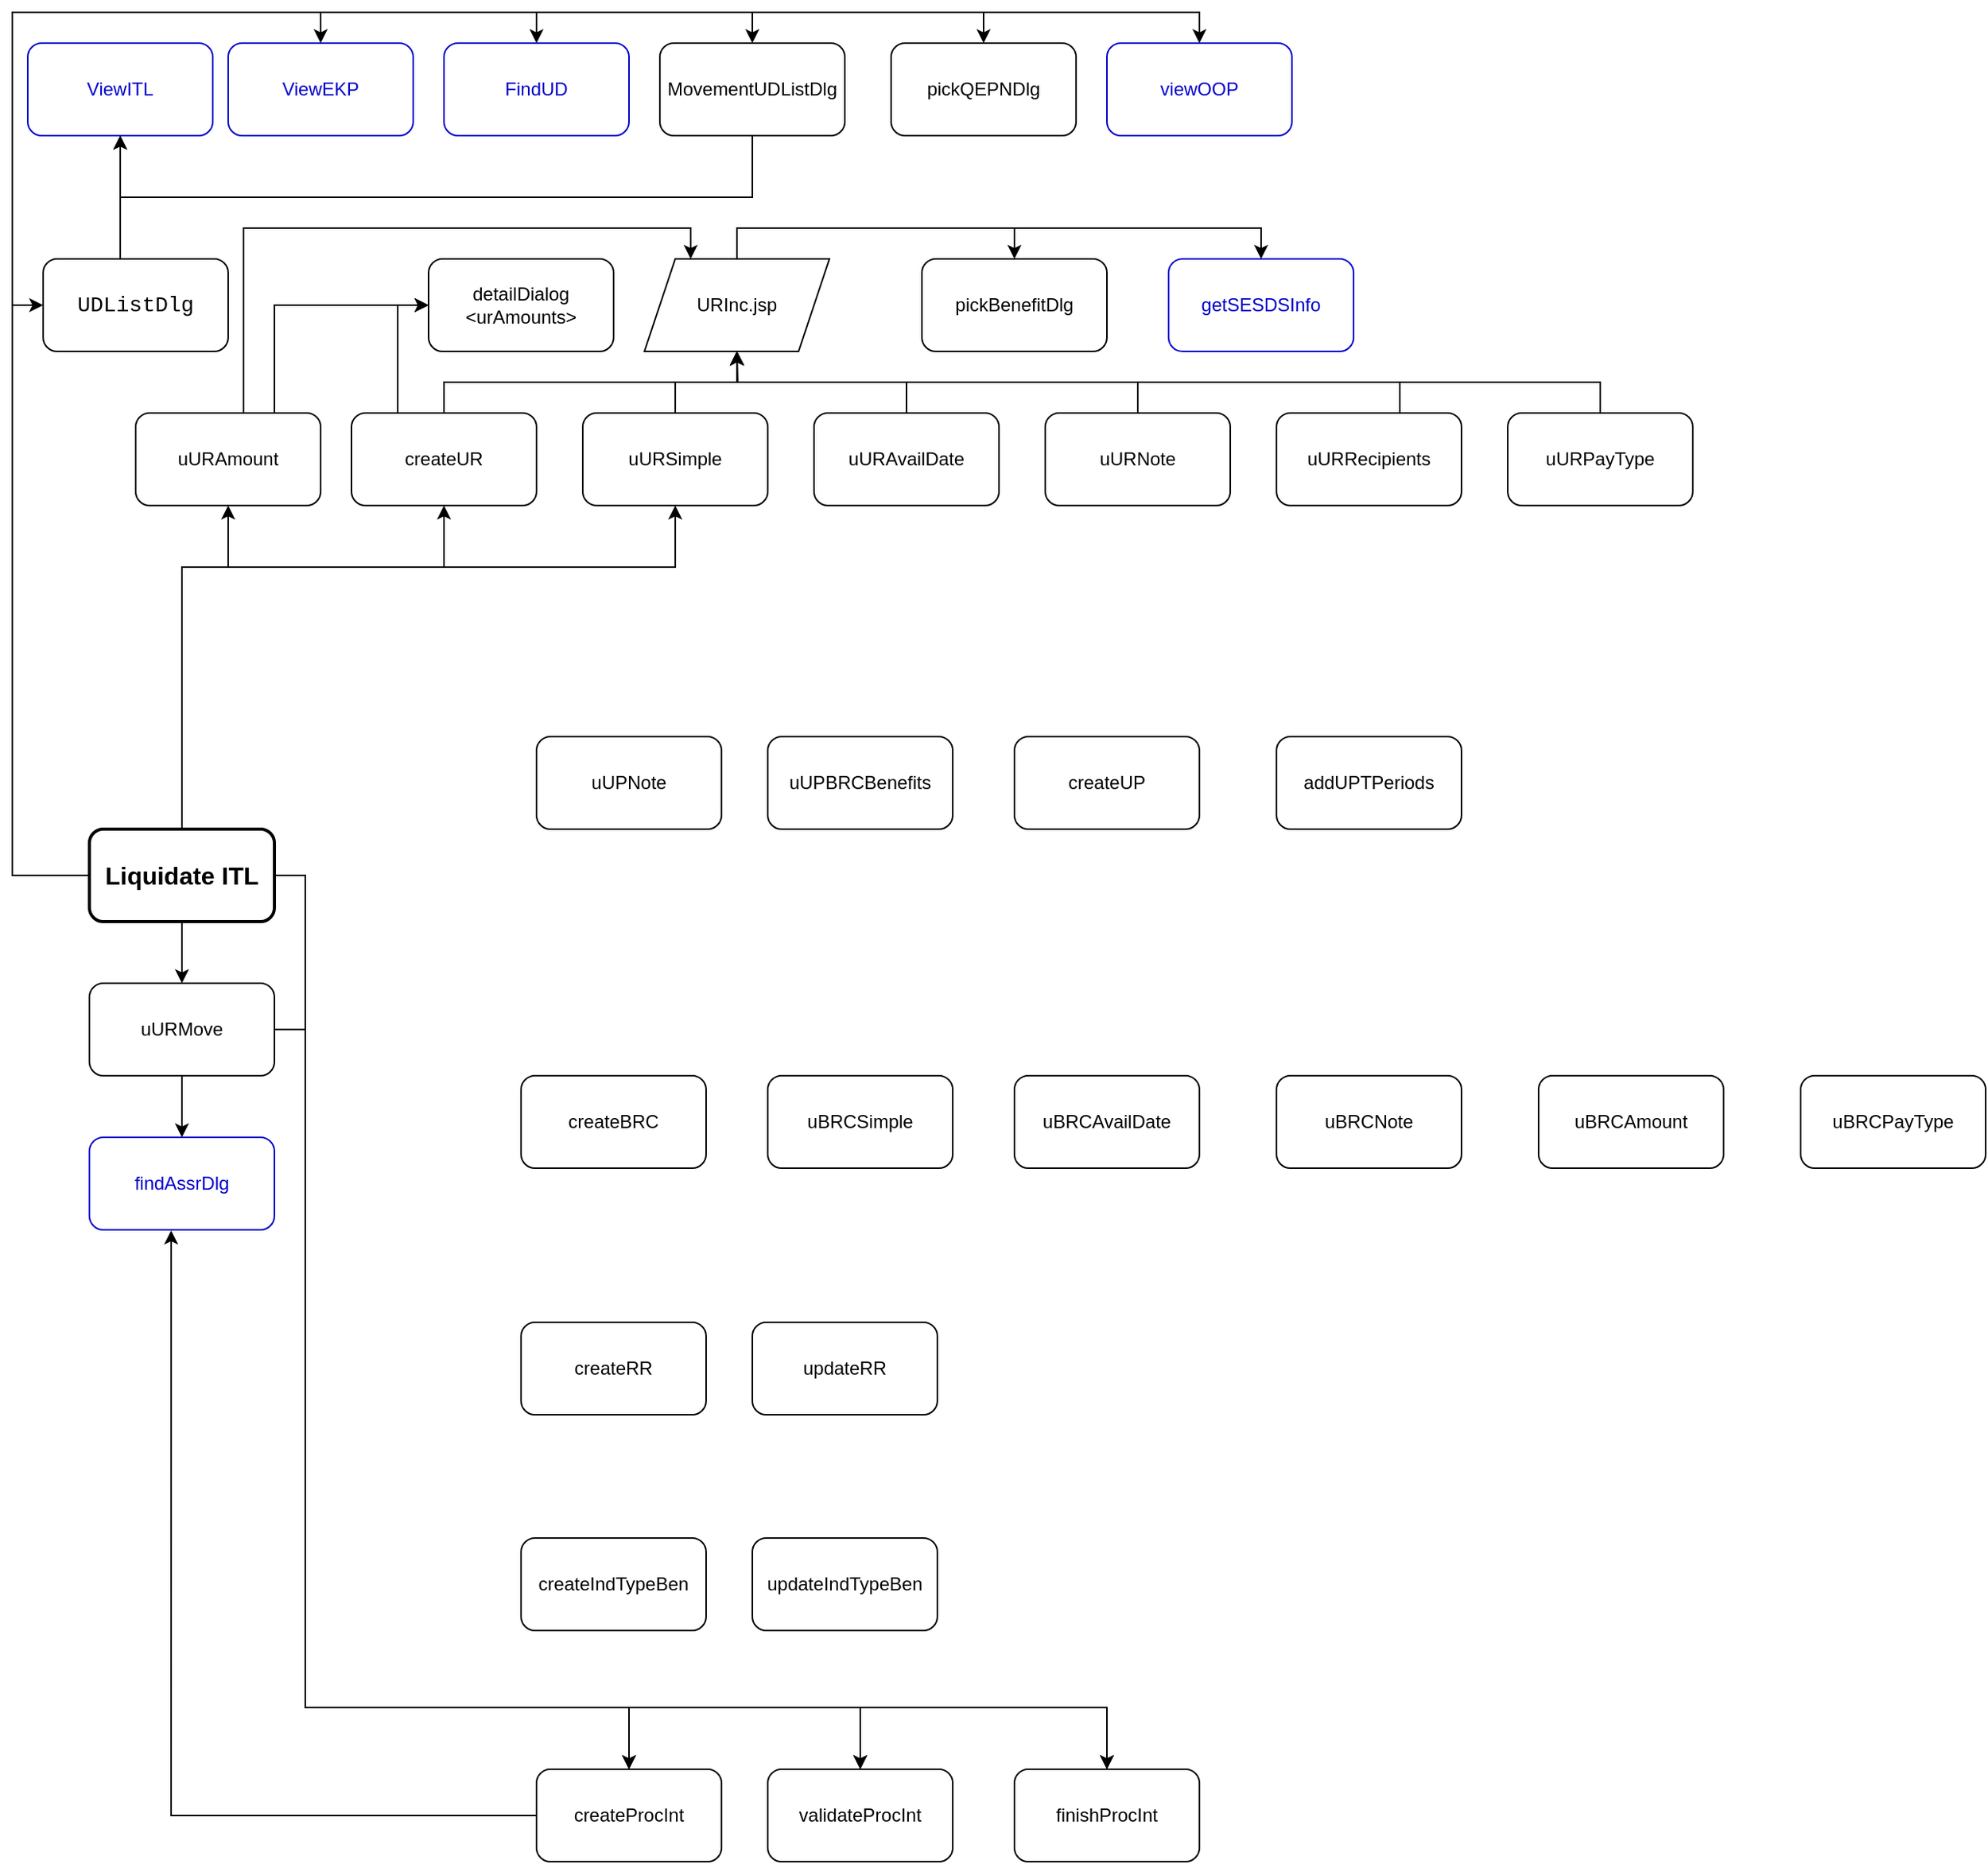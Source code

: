 <mxfile version="20.7.4" type="github">
  <diagram name="Page-1" id="ff44883e-f642-bcb2-894b-16b3d25a3f0b">
    <mxGraphModel dx="1687" dy="899" grid="1" gridSize="10" guides="1" tooltips="1" connect="1" arrows="1" fold="1" page="1" pageScale="1.5" pageWidth="1169" pageHeight="827" background="none" math="0" shadow="0">
      <root>
        <mxCell id="0" style=";html=1;" />
        <mxCell id="1" style=";html=1;" parent="0" />
        <mxCell id="CPEBWeiOF8M4rC8Qsgtd-8" style="edgeStyle=orthogonalEdgeStyle;rounded=0;orthogonalLoop=1;jettySize=auto;html=1;exitX=0;exitY=0.5;exitDx=0;exitDy=0;entryX=1;entryY=0.5;entryDx=0;entryDy=0;fontColor=#000000;" edge="1" parent="1" source="CPEBWeiOF8M4rC8Qsgtd-1" target="CPEBWeiOF8M4rC8Qsgtd-2">
          <mxGeometry relative="1" as="geometry">
            <Array as="points">
              <mxPoint x="10" y="580" />
              <mxPoint x="10" y="210" />
            </Array>
          </mxGeometry>
        </mxCell>
        <mxCell id="CPEBWeiOF8M4rC8Qsgtd-46" style="edgeStyle=orthogonalEdgeStyle;rounded=0;orthogonalLoop=1;jettySize=auto;html=1;entryX=0.5;entryY=0;entryDx=0;entryDy=0;fontColor=#000000;" edge="1" parent="1" source="CPEBWeiOF8M4rC8Qsgtd-1" target="CPEBWeiOF8M4rC8Qsgtd-6">
          <mxGeometry relative="1" as="geometry">
            <Array as="points">
              <mxPoint x="10" y="580" />
              <mxPoint x="10" y="20" />
              <mxPoint x="210" y="20" />
            </Array>
          </mxGeometry>
        </mxCell>
        <mxCell id="CPEBWeiOF8M4rC8Qsgtd-47" style="edgeStyle=orthogonalEdgeStyle;rounded=0;orthogonalLoop=1;jettySize=auto;html=1;entryX=0.5;entryY=0;entryDx=0;entryDy=0;fontColor=#000000;exitX=0;exitY=0.5;exitDx=0;exitDy=0;" edge="1" parent="1" source="CPEBWeiOF8M4rC8Qsgtd-1" target="CPEBWeiOF8M4rC8Qsgtd-4">
          <mxGeometry relative="1" as="geometry">
            <Array as="points">
              <mxPoint x="10" y="580" />
              <mxPoint x="10" y="20" />
              <mxPoint x="350" y="20" />
            </Array>
          </mxGeometry>
        </mxCell>
        <mxCell id="CPEBWeiOF8M4rC8Qsgtd-53" style="edgeStyle=orthogonalEdgeStyle;rounded=0;orthogonalLoop=1;jettySize=auto;html=1;entryX=0.5;entryY=0;entryDx=0;entryDy=0;fontColor=#000000;" edge="1" parent="1" source="CPEBWeiOF8M4rC8Qsgtd-1" target="CPEBWeiOF8M4rC8Qsgtd-5">
          <mxGeometry relative="1" as="geometry">
            <Array as="points">
              <mxPoint x="10" y="580" />
              <mxPoint x="10" y="20" />
              <mxPoint x="490" y="20" />
            </Array>
          </mxGeometry>
        </mxCell>
        <mxCell id="CPEBWeiOF8M4rC8Qsgtd-54" style="edgeStyle=orthogonalEdgeStyle;rounded=0;orthogonalLoop=1;jettySize=auto;html=1;entryX=0.5;entryY=0;entryDx=0;entryDy=0;fontColor=#000000;" edge="1" parent="1" source="CPEBWeiOF8M4rC8Qsgtd-1" target="CPEBWeiOF8M4rC8Qsgtd-11">
          <mxGeometry relative="1" as="geometry">
            <Array as="points">
              <mxPoint x="10" y="580" />
              <mxPoint x="10" y="20" />
              <mxPoint x="640" y="20" />
            </Array>
          </mxGeometry>
        </mxCell>
        <mxCell id="CPEBWeiOF8M4rC8Qsgtd-55" style="edgeStyle=orthogonalEdgeStyle;rounded=0;orthogonalLoop=1;jettySize=auto;html=1;entryX=0.5;entryY=0;entryDx=0;entryDy=0;fontColor=#0000CC;" edge="1" parent="1" source="CPEBWeiOF8M4rC8Qsgtd-1" target="CPEBWeiOF8M4rC8Qsgtd-13">
          <mxGeometry relative="1" as="geometry">
            <Array as="points">
              <mxPoint x="10" y="580" />
              <mxPoint x="10" y="20" />
              <mxPoint x="780" y="20" />
            </Array>
          </mxGeometry>
        </mxCell>
        <mxCell id="CPEBWeiOF8M4rC8Qsgtd-65" style="edgeStyle=orthogonalEdgeStyle;rounded=0;orthogonalLoop=1;jettySize=auto;html=1;entryX=0.5;entryY=1;entryDx=0;entryDy=0;fontColor=#0000CC;" edge="1" parent="1" source="CPEBWeiOF8M4rC8Qsgtd-1" target="CPEBWeiOF8M4rC8Qsgtd-14">
          <mxGeometry relative="1" as="geometry">
            <Array as="points">
              <mxPoint x="120" y="380" />
              <mxPoint x="290" y="380" />
            </Array>
          </mxGeometry>
        </mxCell>
        <mxCell id="CPEBWeiOF8M4rC8Qsgtd-66" style="edgeStyle=orthogonalEdgeStyle;rounded=0;orthogonalLoop=1;jettySize=auto;html=1;entryX=0.5;entryY=1;entryDx=0;entryDy=0;fontColor=#0000CC;" edge="1" parent="1" source="CPEBWeiOF8M4rC8Qsgtd-1" target="CPEBWeiOF8M4rC8Qsgtd-20">
          <mxGeometry relative="1" as="geometry">
            <Array as="points">
              <mxPoint x="120" y="380" />
              <mxPoint x="440" y="380" />
            </Array>
          </mxGeometry>
        </mxCell>
        <mxCell id="CPEBWeiOF8M4rC8Qsgtd-74" style="edgeStyle=orthogonalEdgeStyle;rounded=0;orthogonalLoop=1;jettySize=auto;html=1;fontColor=#0000CC;" edge="1" parent="1" source="CPEBWeiOF8M4rC8Qsgtd-1" target="CPEBWeiOF8M4rC8Qsgtd-23">
          <mxGeometry relative="1" as="geometry" />
        </mxCell>
        <mxCell id="CPEBWeiOF8M4rC8Qsgtd-79" style="edgeStyle=orthogonalEdgeStyle;rounded=0;orthogonalLoop=1;jettySize=auto;html=1;entryX=0.5;entryY=0;entryDx=0;entryDy=0;fontColor=#0000CC;" edge="1" parent="1" source="CPEBWeiOF8M4rC8Qsgtd-1" target="CPEBWeiOF8M4rC8Qsgtd-36">
          <mxGeometry relative="1" as="geometry">
            <Array as="points">
              <mxPoint x="200" y="580" />
              <mxPoint x="200" y="1120" />
              <mxPoint x="410" y="1120" />
            </Array>
          </mxGeometry>
        </mxCell>
        <mxCell id="CPEBWeiOF8M4rC8Qsgtd-80" style="edgeStyle=orthogonalEdgeStyle;rounded=0;orthogonalLoop=1;jettySize=auto;html=1;entryX=0.5;entryY=0;entryDx=0;entryDy=0;fontColor=#0000CC;" edge="1" parent="1" source="CPEBWeiOF8M4rC8Qsgtd-1" target="CPEBWeiOF8M4rC8Qsgtd-37">
          <mxGeometry relative="1" as="geometry">
            <Array as="points">
              <mxPoint x="200" y="580" />
              <mxPoint x="200" y="1120" />
              <mxPoint x="560" y="1120" />
            </Array>
          </mxGeometry>
        </mxCell>
        <mxCell id="CPEBWeiOF8M4rC8Qsgtd-81" style="edgeStyle=orthogonalEdgeStyle;rounded=0;orthogonalLoop=1;jettySize=auto;html=1;entryX=0.5;entryY=0;entryDx=0;entryDy=0;fontColor=#0000CC;" edge="1" parent="1" source="CPEBWeiOF8M4rC8Qsgtd-1" target="CPEBWeiOF8M4rC8Qsgtd-38">
          <mxGeometry relative="1" as="geometry">
            <Array as="points">
              <mxPoint x="200" y="580" />
              <mxPoint x="200" y="1120" />
              <mxPoint x="720" y="1120" />
            </Array>
          </mxGeometry>
        </mxCell>
        <mxCell id="CPEBWeiOF8M4rC8Qsgtd-82" style="edgeStyle=orthogonalEdgeStyle;rounded=0;orthogonalLoop=1;jettySize=auto;html=1;entryX=0.5;entryY=1;entryDx=0;entryDy=0;fontSize=16;fontColor=#0000CC;" edge="1" parent="1" source="CPEBWeiOF8M4rC8Qsgtd-1" target="CPEBWeiOF8M4rC8Qsgtd-24">
          <mxGeometry relative="1" as="geometry">
            <Array as="points">
              <mxPoint x="120" y="380" />
              <mxPoint x="150" y="380" />
            </Array>
          </mxGeometry>
        </mxCell>
        <mxCell id="CPEBWeiOF8M4rC8Qsgtd-1" value="Liquidate ITL" style="rounded=1;whiteSpace=wrap;html=1;fontStyle=1;fontSize=16;strokeWidth=2;" vertex="1" parent="1">
          <mxGeometry x="60" y="550" width="120" height="60" as="geometry" />
        </mxCell>
        <mxCell id="CPEBWeiOF8M4rC8Qsgtd-51" style="edgeStyle=orthogonalEdgeStyle;rounded=0;orthogonalLoop=1;jettySize=auto;html=1;entryX=0.5;entryY=1;entryDx=0;entryDy=0;fontColor=#000000;" edge="1" parent="1" source="CPEBWeiOF8M4rC8Qsgtd-2" target="CPEBWeiOF8M4rC8Qsgtd-39">
          <mxGeometry relative="1" as="geometry">
            <Array as="points">
              <mxPoint x="80" y="160" />
              <mxPoint x="80" y="160" />
            </Array>
          </mxGeometry>
        </mxCell>
        <mxCell id="CPEBWeiOF8M4rC8Qsgtd-2" value="&lt;font face=&quot;Consolas, Courier New, monospace&quot;&gt;&lt;span style=&quot;font-size: 14px;&quot;&gt;UDListDlg&lt;/span&gt;&lt;/font&gt;" style="rounded=1;whiteSpace=wrap;html=1;direction=west;" vertex="1" parent="1">
          <mxGeometry x="30" y="180" width="120" height="60" as="geometry" />
        </mxCell>
        <mxCell id="CPEBWeiOF8M4rC8Qsgtd-4" value="FindUD" style="rounded=1;whiteSpace=wrap;html=1;fontColor=#0000CC;strokeColor=#0000CC;" vertex="1" parent="1">
          <mxGeometry x="290" y="40" width="120" height="60" as="geometry" />
        </mxCell>
        <mxCell id="CPEBWeiOF8M4rC8Qsgtd-52" style="edgeStyle=orthogonalEdgeStyle;rounded=0;orthogonalLoop=1;jettySize=auto;html=1;fontColor=#000000;" edge="1" parent="1" source="CPEBWeiOF8M4rC8Qsgtd-5">
          <mxGeometry relative="1" as="geometry">
            <mxPoint x="80" y="100" as="targetPoint" />
            <Array as="points">
              <mxPoint x="490" y="140" />
              <mxPoint x="80" y="140" />
            </Array>
          </mxGeometry>
        </mxCell>
        <mxCell id="CPEBWeiOF8M4rC8Qsgtd-5" value="MovementUDListDlg" style="rounded=1;whiteSpace=wrap;html=1;fontColor=#000000;" vertex="1" parent="1">
          <mxGeometry x="430" y="40" width="120" height="60" as="geometry" />
        </mxCell>
        <mxCell id="CPEBWeiOF8M4rC8Qsgtd-6" value="ViewEKP" style="rounded=1;whiteSpace=wrap;html=1;fontColor=#0000CC;strokeColor=#0000CC;" vertex="1" parent="1">
          <mxGeometry x="150" y="40" width="120" height="60" as="geometry" />
        </mxCell>
        <mxCell id="CPEBWeiOF8M4rC8Qsgtd-11" value="pickQEPNDlg" style="rounded=1;whiteSpace=wrap;html=1;fontColor=#000000;" vertex="1" parent="1">
          <mxGeometry x="580" y="40" width="120" height="60" as="geometry" />
        </mxCell>
        <mxCell id="CPEBWeiOF8M4rC8Qsgtd-13" value="viewOOP" style="rounded=1;whiteSpace=wrap;html=1;fontColor=#0000CC;strokeColor=#0000CC;" vertex="1" parent="1">
          <mxGeometry x="720" y="40" width="120" height="60" as="geometry" />
        </mxCell>
        <mxCell id="CPEBWeiOF8M4rC8Qsgtd-60" style="edgeStyle=orthogonalEdgeStyle;rounded=0;orthogonalLoop=1;jettySize=auto;html=1;exitX=0.5;exitY=0;exitDx=0;exitDy=0;entryX=0.5;entryY=1;entryDx=0;entryDy=0;fontColor=#000000;" edge="1" parent="1" source="CPEBWeiOF8M4rC8Qsgtd-14" target="CPEBWeiOF8M4rC8Qsgtd-58">
          <mxGeometry relative="1" as="geometry" />
        </mxCell>
        <mxCell id="CPEBWeiOF8M4rC8Qsgtd-87" style="edgeStyle=orthogonalEdgeStyle;rounded=0;orthogonalLoop=1;jettySize=auto;html=1;exitX=0.25;exitY=0;exitDx=0;exitDy=0;entryX=0;entryY=0.5;entryDx=0;entryDy=0;fontSize=16;fontColor=#0000CC;" edge="1" parent="1" source="CPEBWeiOF8M4rC8Qsgtd-14" target="CPEBWeiOF8M4rC8Qsgtd-57">
          <mxGeometry relative="1" as="geometry" />
        </mxCell>
        <mxCell id="CPEBWeiOF8M4rC8Qsgtd-14" value="createUR" style="rounded=1;whiteSpace=wrap;html=1;fontColor=#000000;" vertex="1" parent="1">
          <mxGeometry x="230" y="280" width="120" height="60" as="geometry" />
        </mxCell>
        <mxCell id="CPEBWeiOF8M4rC8Qsgtd-15" value="createBRC" style="rounded=1;whiteSpace=wrap;html=1;fontColor=#000000;" vertex="1" parent="1">
          <mxGeometry x="340" y="710" width="120" height="60" as="geometry" />
        </mxCell>
        <mxCell id="CPEBWeiOF8M4rC8Qsgtd-16" value="createRR" style="rounded=1;whiteSpace=wrap;html=1;fontColor=#000000;" vertex="1" parent="1">
          <mxGeometry x="340" y="870" width="120" height="60" as="geometry" />
        </mxCell>
        <mxCell id="CPEBWeiOF8M4rC8Qsgtd-17" value="updateRR" style="rounded=1;whiteSpace=wrap;html=1;fontColor=#000000;" vertex="1" parent="1">
          <mxGeometry x="490" y="870" width="120" height="60" as="geometry" />
        </mxCell>
        <mxCell id="CPEBWeiOF8M4rC8Qsgtd-18" value="createIndTypeBen" style="rounded=1;whiteSpace=wrap;html=1;fontColor=#000000;" vertex="1" parent="1">
          <mxGeometry x="340" y="1010" width="120" height="60" as="geometry" />
        </mxCell>
        <mxCell id="CPEBWeiOF8M4rC8Qsgtd-19" value="updateIndTypeBen" style="rounded=1;whiteSpace=wrap;html=1;fontColor=#000000;" vertex="1" parent="1">
          <mxGeometry x="490" y="1010" width="120" height="60" as="geometry" />
        </mxCell>
        <mxCell id="CPEBWeiOF8M4rC8Qsgtd-67" style="edgeStyle=orthogonalEdgeStyle;rounded=0;orthogonalLoop=1;jettySize=auto;html=1;exitX=0.5;exitY=0;exitDx=0;exitDy=0;fontColor=#0000CC;" edge="1" parent="1" source="CPEBWeiOF8M4rC8Qsgtd-20">
          <mxGeometry relative="1" as="geometry">
            <mxPoint x="480" y="240" as="targetPoint" />
          </mxGeometry>
        </mxCell>
        <mxCell id="CPEBWeiOF8M4rC8Qsgtd-20" value="uURSimple" style="rounded=1;whiteSpace=wrap;html=1;fontColor=#000000;" vertex="1" parent="1">
          <mxGeometry x="380" y="280" width="120" height="60" as="geometry" />
        </mxCell>
        <mxCell id="CPEBWeiOF8M4rC8Qsgtd-69" style="edgeStyle=orthogonalEdgeStyle;rounded=0;orthogonalLoop=1;jettySize=auto;html=1;entryX=0.5;entryY=1;entryDx=0;entryDy=0;fontColor=#0000CC;" edge="1" parent="1" source="CPEBWeiOF8M4rC8Qsgtd-21" target="CPEBWeiOF8M4rC8Qsgtd-58">
          <mxGeometry relative="1" as="geometry" />
        </mxCell>
        <mxCell id="CPEBWeiOF8M4rC8Qsgtd-21" value="uURAvailDate" style="rounded=1;whiteSpace=wrap;html=1;fontColor=#000000;" vertex="1" parent="1">
          <mxGeometry x="530" y="280" width="120" height="60" as="geometry" />
        </mxCell>
        <mxCell id="CPEBWeiOF8M4rC8Qsgtd-70" style="edgeStyle=orthogonalEdgeStyle;rounded=0;orthogonalLoop=1;jettySize=auto;html=1;entryX=0.5;entryY=1;entryDx=0;entryDy=0;fontColor=#0000CC;" edge="1" parent="1" source="CPEBWeiOF8M4rC8Qsgtd-22" target="CPEBWeiOF8M4rC8Qsgtd-58">
          <mxGeometry relative="1" as="geometry">
            <Array as="points">
              <mxPoint x="740" y="260" />
              <mxPoint x="480" y="260" />
            </Array>
          </mxGeometry>
        </mxCell>
        <mxCell id="CPEBWeiOF8M4rC8Qsgtd-22" value="uURNote" style="rounded=1;whiteSpace=wrap;html=1;fontColor=#000000;" vertex="1" parent="1">
          <mxGeometry x="680" y="280" width="120" height="60" as="geometry" />
        </mxCell>
        <mxCell id="CPEBWeiOF8M4rC8Qsgtd-75" style="edgeStyle=orthogonalEdgeStyle;rounded=0;orthogonalLoop=1;jettySize=auto;html=1;entryX=0.5;entryY=0;entryDx=0;entryDy=0;fontColor=#0000CC;" edge="1" parent="1" source="CPEBWeiOF8M4rC8Qsgtd-23" target="CPEBWeiOF8M4rC8Qsgtd-72">
          <mxGeometry relative="1" as="geometry" />
        </mxCell>
        <mxCell id="CPEBWeiOF8M4rC8Qsgtd-76" style="edgeStyle=orthogonalEdgeStyle;rounded=0;orthogonalLoop=1;jettySize=auto;html=1;entryX=0.5;entryY=0;entryDx=0;entryDy=0;fontColor=#0000CC;" edge="1" parent="1" source="CPEBWeiOF8M4rC8Qsgtd-23" target="CPEBWeiOF8M4rC8Qsgtd-36">
          <mxGeometry relative="1" as="geometry">
            <Array as="points">
              <mxPoint x="200" y="680" />
              <mxPoint x="200" y="1120" />
              <mxPoint x="410" y="1120" />
            </Array>
          </mxGeometry>
        </mxCell>
        <mxCell id="CPEBWeiOF8M4rC8Qsgtd-77" style="edgeStyle=orthogonalEdgeStyle;rounded=0;orthogonalLoop=1;jettySize=auto;html=1;entryX=0.5;entryY=0;entryDx=0;entryDy=0;fontColor=#0000CC;" edge="1" parent="1" source="CPEBWeiOF8M4rC8Qsgtd-23" target="CPEBWeiOF8M4rC8Qsgtd-37">
          <mxGeometry relative="1" as="geometry">
            <Array as="points">
              <mxPoint x="200" y="680" />
              <mxPoint x="200" y="1120" />
              <mxPoint x="560" y="1120" />
            </Array>
          </mxGeometry>
        </mxCell>
        <mxCell id="CPEBWeiOF8M4rC8Qsgtd-78" style="edgeStyle=orthogonalEdgeStyle;rounded=0;orthogonalLoop=1;jettySize=auto;html=1;entryX=0.5;entryY=0;entryDx=0;entryDy=0;fontColor=#0000CC;" edge="1" parent="1" source="CPEBWeiOF8M4rC8Qsgtd-23" target="CPEBWeiOF8M4rC8Qsgtd-38">
          <mxGeometry relative="1" as="geometry">
            <Array as="points">
              <mxPoint x="200" y="680" />
              <mxPoint x="200" y="1120" />
              <mxPoint x="720" y="1120" />
            </Array>
          </mxGeometry>
        </mxCell>
        <mxCell id="CPEBWeiOF8M4rC8Qsgtd-23" value="uURMove" style="rounded=1;whiteSpace=wrap;html=1;fontColor=#000000;" vertex="1" parent="1">
          <mxGeometry x="60" y="650" width="120" height="60" as="geometry" />
        </mxCell>
        <mxCell id="CPEBWeiOF8M4rC8Qsgtd-84" style="edgeStyle=orthogonalEdgeStyle;rounded=0;orthogonalLoop=1;jettySize=auto;html=1;entryX=0;entryY=0.5;entryDx=0;entryDy=0;fontSize=16;fontColor=#0000CC;exitX=0.75;exitY=0;exitDx=0;exitDy=0;" edge="1" parent="1" source="CPEBWeiOF8M4rC8Qsgtd-24" target="CPEBWeiOF8M4rC8Qsgtd-57">
          <mxGeometry relative="1" as="geometry" />
        </mxCell>
        <mxCell id="CPEBWeiOF8M4rC8Qsgtd-88" style="edgeStyle=orthogonalEdgeStyle;rounded=0;orthogonalLoop=1;jettySize=auto;html=1;entryX=0.25;entryY=0;entryDx=0;entryDy=0;fontSize=16;fontColor=#0000CC;exitX=0.5;exitY=0;exitDx=0;exitDy=0;" edge="1" parent="1" source="CPEBWeiOF8M4rC8Qsgtd-24" target="CPEBWeiOF8M4rC8Qsgtd-58">
          <mxGeometry relative="1" as="geometry">
            <Array as="points">
              <mxPoint x="160" y="280" />
              <mxPoint x="160" y="160" />
              <mxPoint x="450" y="160" />
            </Array>
          </mxGeometry>
        </mxCell>
        <mxCell id="CPEBWeiOF8M4rC8Qsgtd-24" value="uURAmount" style="rounded=1;whiteSpace=wrap;html=1;fontColor=#000000;" vertex="1" parent="1">
          <mxGeometry x="90" y="280" width="120" height="60" as="geometry" />
        </mxCell>
        <mxCell id="CPEBWeiOF8M4rC8Qsgtd-89" style="edgeStyle=orthogonalEdgeStyle;rounded=0;orthogonalLoop=1;jettySize=auto;html=1;entryX=0.5;entryY=1;entryDx=0;entryDy=0;fontSize=16;fontColor=#0000CC;" edge="1" parent="1" source="CPEBWeiOF8M4rC8Qsgtd-25" target="CPEBWeiOF8M4rC8Qsgtd-58">
          <mxGeometry relative="1" as="geometry">
            <Array as="points">
              <mxPoint x="910" y="260" />
              <mxPoint x="480" y="260" />
            </Array>
          </mxGeometry>
        </mxCell>
        <mxCell id="CPEBWeiOF8M4rC8Qsgtd-25" value="uURRecipients" style="rounded=1;whiteSpace=wrap;html=1;fontColor=#000000;" vertex="1" parent="1">
          <mxGeometry x="830" y="280" width="120" height="60" as="geometry" />
        </mxCell>
        <mxCell id="CPEBWeiOF8M4rC8Qsgtd-91" style="edgeStyle=orthogonalEdgeStyle;rounded=0;orthogonalLoop=1;jettySize=auto;html=1;entryX=0.5;entryY=1;entryDx=0;entryDy=0;fontSize=16;fontColor=#0000CC;" edge="1" parent="1" source="CPEBWeiOF8M4rC8Qsgtd-26" target="CPEBWeiOF8M4rC8Qsgtd-58">
          <mxGeometry relative="1" as="geometry">
            <Array as="points">
              <mxPoint x="1040" y="260" />
              <mxPoint x="480" y="260" />
            </Array>
          </mxGeometry>
        </mxCell>
        <mxCell id="CPEBWeiOF8M4rC8Qsgtd-26" value="uURPayType" style="rounded=1;whiteSpace=wrap;html=1;fontColor=#000000;" vertex="1" parent="1">
          <mxGeometry x="980" y="280" width="120" height="60" as="geometry" />
        </mxCell>
        <mxCell id="CPEBWeiOF8M4rC8Qsgtd-27" value="uUPNote" style="rounded=1;whiteSpace=wrap;html=1;fontColor=#000000;" vertex="1" parent="1">
          <mxGeometry x="350" y="490" width="120" height="60" as="geometry" />
        </mxCell>
        <mxCell id="CPEBWeiOF8M4rC8Qsgtd-28" value="uUPBRCBenefits" style="rounded=1;whiteSpace=wrap;html=1;fontColor=#000000;" vertex="1" parent="1">
          <mxGeometry x="500" y="490" width="120" height="60" as="geometry" />
        </mxCell>
        <mxCell id="CPEBWeiOF8M4rC8Qsgtd-29" value="createUP" style="rounded=1;whiteSpace=wrap;html=1;fontColor=#000000;" vertex="1" parent="1">
          <mxGeometry x="660" y="490" width="120" height="60" as="geometry" />
        </mxCell>
        <mxCell id="CPEBWeiOF8M4rC8Qsgtd-30" value="addUPTPeriods" style="rounded=1;whiteSpace=wrap;html=1;fontColor=#000000;" vertex="1" parent="1">
          <mxGeometry x="830" y="490" width="120" height="60" as="geometry" />
        </mxCell>
        <mxCell id="CPEBWeiOF8M4rC8Qsgtd-31" value="uBRCSimple" style="rounded=1;whiteSpace=wrap;html=1;fontColor=#000000;" vertex="1" parent="1">
          <mxGeometry x="500" y="710" width="120" height="60" as="geometry" />
        </mxCell>
        <mxCell id="CPEBWeiOF8M4rC8Qsgtd-32" value="uBRCAvailDate" style="rounded=1;whiteSpace=wrap;html=1;fontColor=#000000;" vertex="1" parent="1">
          <mxGeometry x="660" y="710" width="120" height="60" as="geometry" />
        </mxCell>
        <mxCell id="CPEBWeiOF8M4rC8Qsgtd-33" value="uBRCNote" style="rounded=1;whiteSpace=wrap;html=1;fontColor=#000000;" vertex="1" parent="1">
          <mxGeometry x="830" y="710" width="120" height="60" as="geometry" />
        </mxCell>
        <mxCell id="CPEBWeiOF8M4rC8Qsgtd-34" value="uBRCAmount" style="rounded=1;whiteSpace=wrap;html=1;fontColor=#000000;" vertex="1" parent="1">
          <mxGeometry x="1000" y="710" width="120" height="60" as="geometry" />
        </mxCell>
        <mxCell id="CPEBWeiOF8M4rC8Qsgtd-35" value="uBRCPayType" style="rounded=1;whiteSpace=wrap;html=1;fontColor=#000000;" vertex="1" parent="1">
          <mxGeometry x="1170" y="710" width="120" height="60" as="geometry" />
        </mxCell>
        <mxCell id="CPEBWeiOF8M4rC8Qsgtd-92" style="edgeStyle=orthogonalEdgeStyle;rounded=0;orthogonalLoop=1;jettySize=auto;html=1;entryX=0.442;entryY=1.007;entryDx=0;entryDy=0;entryPerimeter=0;fontSize=16;fontColor=#0000CC;" edge="1" parent="1" source="CPEBWeiOF8M4rC8Qsgtd-36" target="CPEBWeiOF8M4rC8Qsgtd-72">
          <mxGeometry relative="1" as="geometry" />
        </mxCell>
        <mxCell id="CPEBWeiOF8M4rC8Qsgtd-36" value="createProcInt" style="rounded=1;whiteSpace=wrap;html=1;fontColor=#000000;" vertex="1" parent="1">
          <mxGeometry x="350" y="1160" width="120" height="60" as="geometry" />
        </mxCell>
        <mxCell id="CPEBWeiOF8M4rC8Qsgtd-37" value="validateProcInt" style="rounded=1;whiteSpace=wrap;html=1;fontColor=#000000;" vertex="1" parent="1">
          <mxGeometry x="500" y="1160" width="120" height="60" as="geometry" />
        </mxCell>
        <mxCell id="CPEBWeiOF8M4rC8Qsgtd-38" value="finishProcInt" style="rounded=1;whiteSpace=wrap;html=1;fontColor=#000000;" vertex="1" parent="1">
          <mxGeometry x="660" y="1160" width="120" height="60" as="geometry" />
        </mxCell>
        <mxCell id="CPEBWeiOF8M4rC8Qsgtd-39" value="ViewITL" style="rounded=1;whiteSpace=wrap;html=1;fontColor=#0000CC;strokeColor=#0000CC;" vertex="1" parent="1">
          <mxGeometry x="20" y="40" width="120" height="60" as="geometry" />
        </mxCell>
        <mxCell id="CPEBWeiOF8M4rC8Qsgtd-57" value="detailDialog&lt;br&gt;&amp;lt;urAmounts&amp;gt;" style="rounded=1;whiteSpace=wrap;html=1;fontColor=#000000;" vertex="1" parent="1">
          <mxGeometry x="280" y="180" width="120" height="60" as="geometry" />
        </mxCell>
        <mxCell id="CPEBWeiOF8M4rC8Qsgtd-63" style="edgeStyle=orthogonalEdgeStyle;rounded=0;orthogonalLoop=1;jettySize=auto;html=1;exitX=0.5;exitY=0;exitDx=0;exitDy=0;entryX=0.5;entryY=0;entryDx=0;entryDy=0;fontColor=#0000CC;" edge="1" parent="1" source="CPEBWeiOF8M4rC8Qsgtd-58" target="CPEBWeiOF8M4rC8Qsgtd-61">
          <mxGeometry relative="1" as="geometry" />
        </mxCell>
        <mxCell id="CPEBWeiOF8M4rC8Qsgtd-64" style="edgeStyle=orthogonalEdgeStyle;rounded=0;orthogonalLoop=1;jettySize=auto;html=1;entryX=0.5;entryY=0;entryDx=0;entryDy=0;fontColor=#0000CC;" edge="1" parent="1" source="CPEBWeiOF8M4rC8Qsgtd-58" target="CPEBWeiOF8M4rC8Qsgtd-62">
          <mxGeometry relative="1" as="geometry">
            <Array as="points">
              <mxPoint x="480" y="160" />
              <mxPoint x="820" y="160" />
            </Array>
          </mxGeometry>
        </mxCell>
        <mxCell id="CPEBWeiOF8M4rC8Qsgtd-58" value="URInc.jsp" style="shape=parallelogram;perimeter=parallelogramPerimeter;whiteSpace=wrap;html=1;fixedSize=1;strokeColor=#000000;fontColor=#000000;" vertex="1" parent="1">
          <mxGeometry x="420" y="180" width="120" height="60" as="geometry" />
        </mxCell>
        <mxCell id="CPEBWeiOF8M4rC8Qsgtd-61" value="pickBenefitDlg" style="rounded=1;whiteSpace=wrap;html=1;strokeColor=#000000;fontColor=#000000;" vertex="1" parent="1">
          <mxGeometry x="600" y="180" width="120" height="60" as="geometry" />
        </mxCell>
        <mxCell id="CPEBWeiOF8M4rC8Qsgtd-62" value="getSESDSInfo" style="rounded=1;whiteSpace=wrap;html=1;strokeColor=#0000CC;fontColor=#0000CC;" vertex="1" parent="1">
          <mxGeometry x="760" y="180" width="120" height="60" as="geometry" />
        </mxCell>
        <mxCell id="CPEBWeiOF8M4rC8Qsgtd-72" value="findAssrDlg" style="rounded=1;whiteSpace=wrap;html=1;strokeColor=#0000CC;fontColor=#0000CC;" vertex="1" parent="1">
          <mxGeometry x="60" y="750" width="120" height="60" as="geometry" />
        </mxCell>
      </root>
    </mxGraphModel>
  </diagram>
</mxfile>
